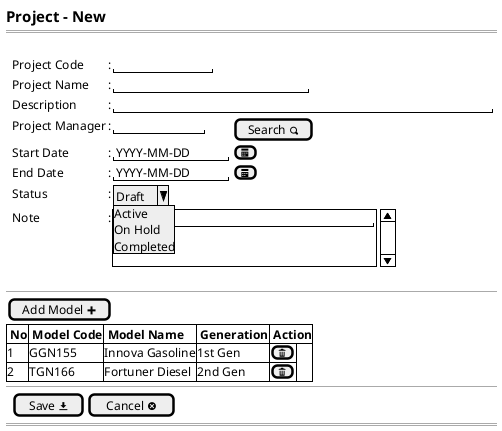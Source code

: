 @startsalt
{
  <size:15><b>Project - New
  ==
  .
  {
    .|Project Code       |: |"            "|*
    .|Project Name       |: |"                        "|*
    .|Description        |: |"                                               "|*
    .|Project Manager    |: |"           "|[Search <&magnifying-glass>]|*
    .|Start Date         |: |"  YYYY-MM-DD  "|[<&calendar>]|*
    .|End Date           |: |"  YYYY-MM-DD  "|[<&calendar>]|*
    .|Status             |: |{| ^Draft^Active^On Hold^Completed^ }|*
    .|Note               |: {SI|"                                "
    .
    .|}*
  }
  .
  --
  {
    [Add Model <&plus>]|*
  }
  {#
    |<b> No |<b> Model Code |<b> Model Name     |<b> Generation |<b> Action |*|*|*|*
    | 1     | GGN155        | Innova Gasoline   | 1st Gen       | [<&trash>]|*
    | 2     | TGN166        | Fortuner Diesel   | 2nd Gen       | [<&trash>]|*
  }
  --
  {
  .|[ Save <&data-transfer-download>] |  [Cancel <&circle-x> ]|*
  }
==
}
@endsalt